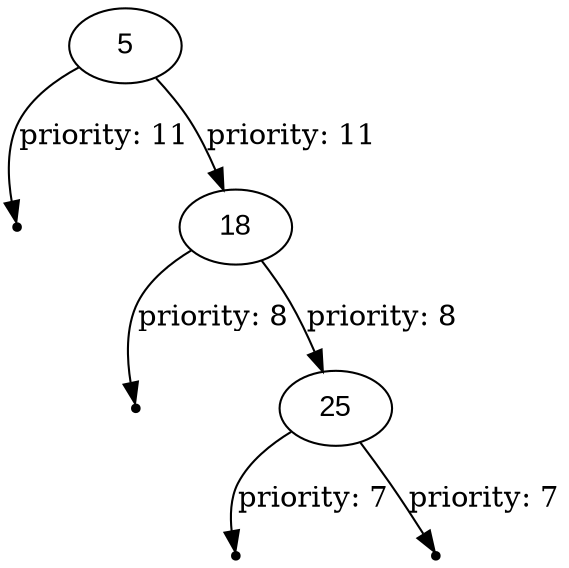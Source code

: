 digraph BinarySearchTree {
    node [fontname = "Arial"];
    null0[shape=point];
    5 -> null0 [label="priority: 11"];
    5 -> 18 [label="priority: 11"];
    null1[shape=point];
    18 -> null1 [label="priority: 8"];
    18 -> 25 [label="priority: 8"];
    null2[shape=point];
    25 -> null2 [label="priority: 7"];
    null3[shape=point];
    25 -> null3 [label="priority: 7"];
}